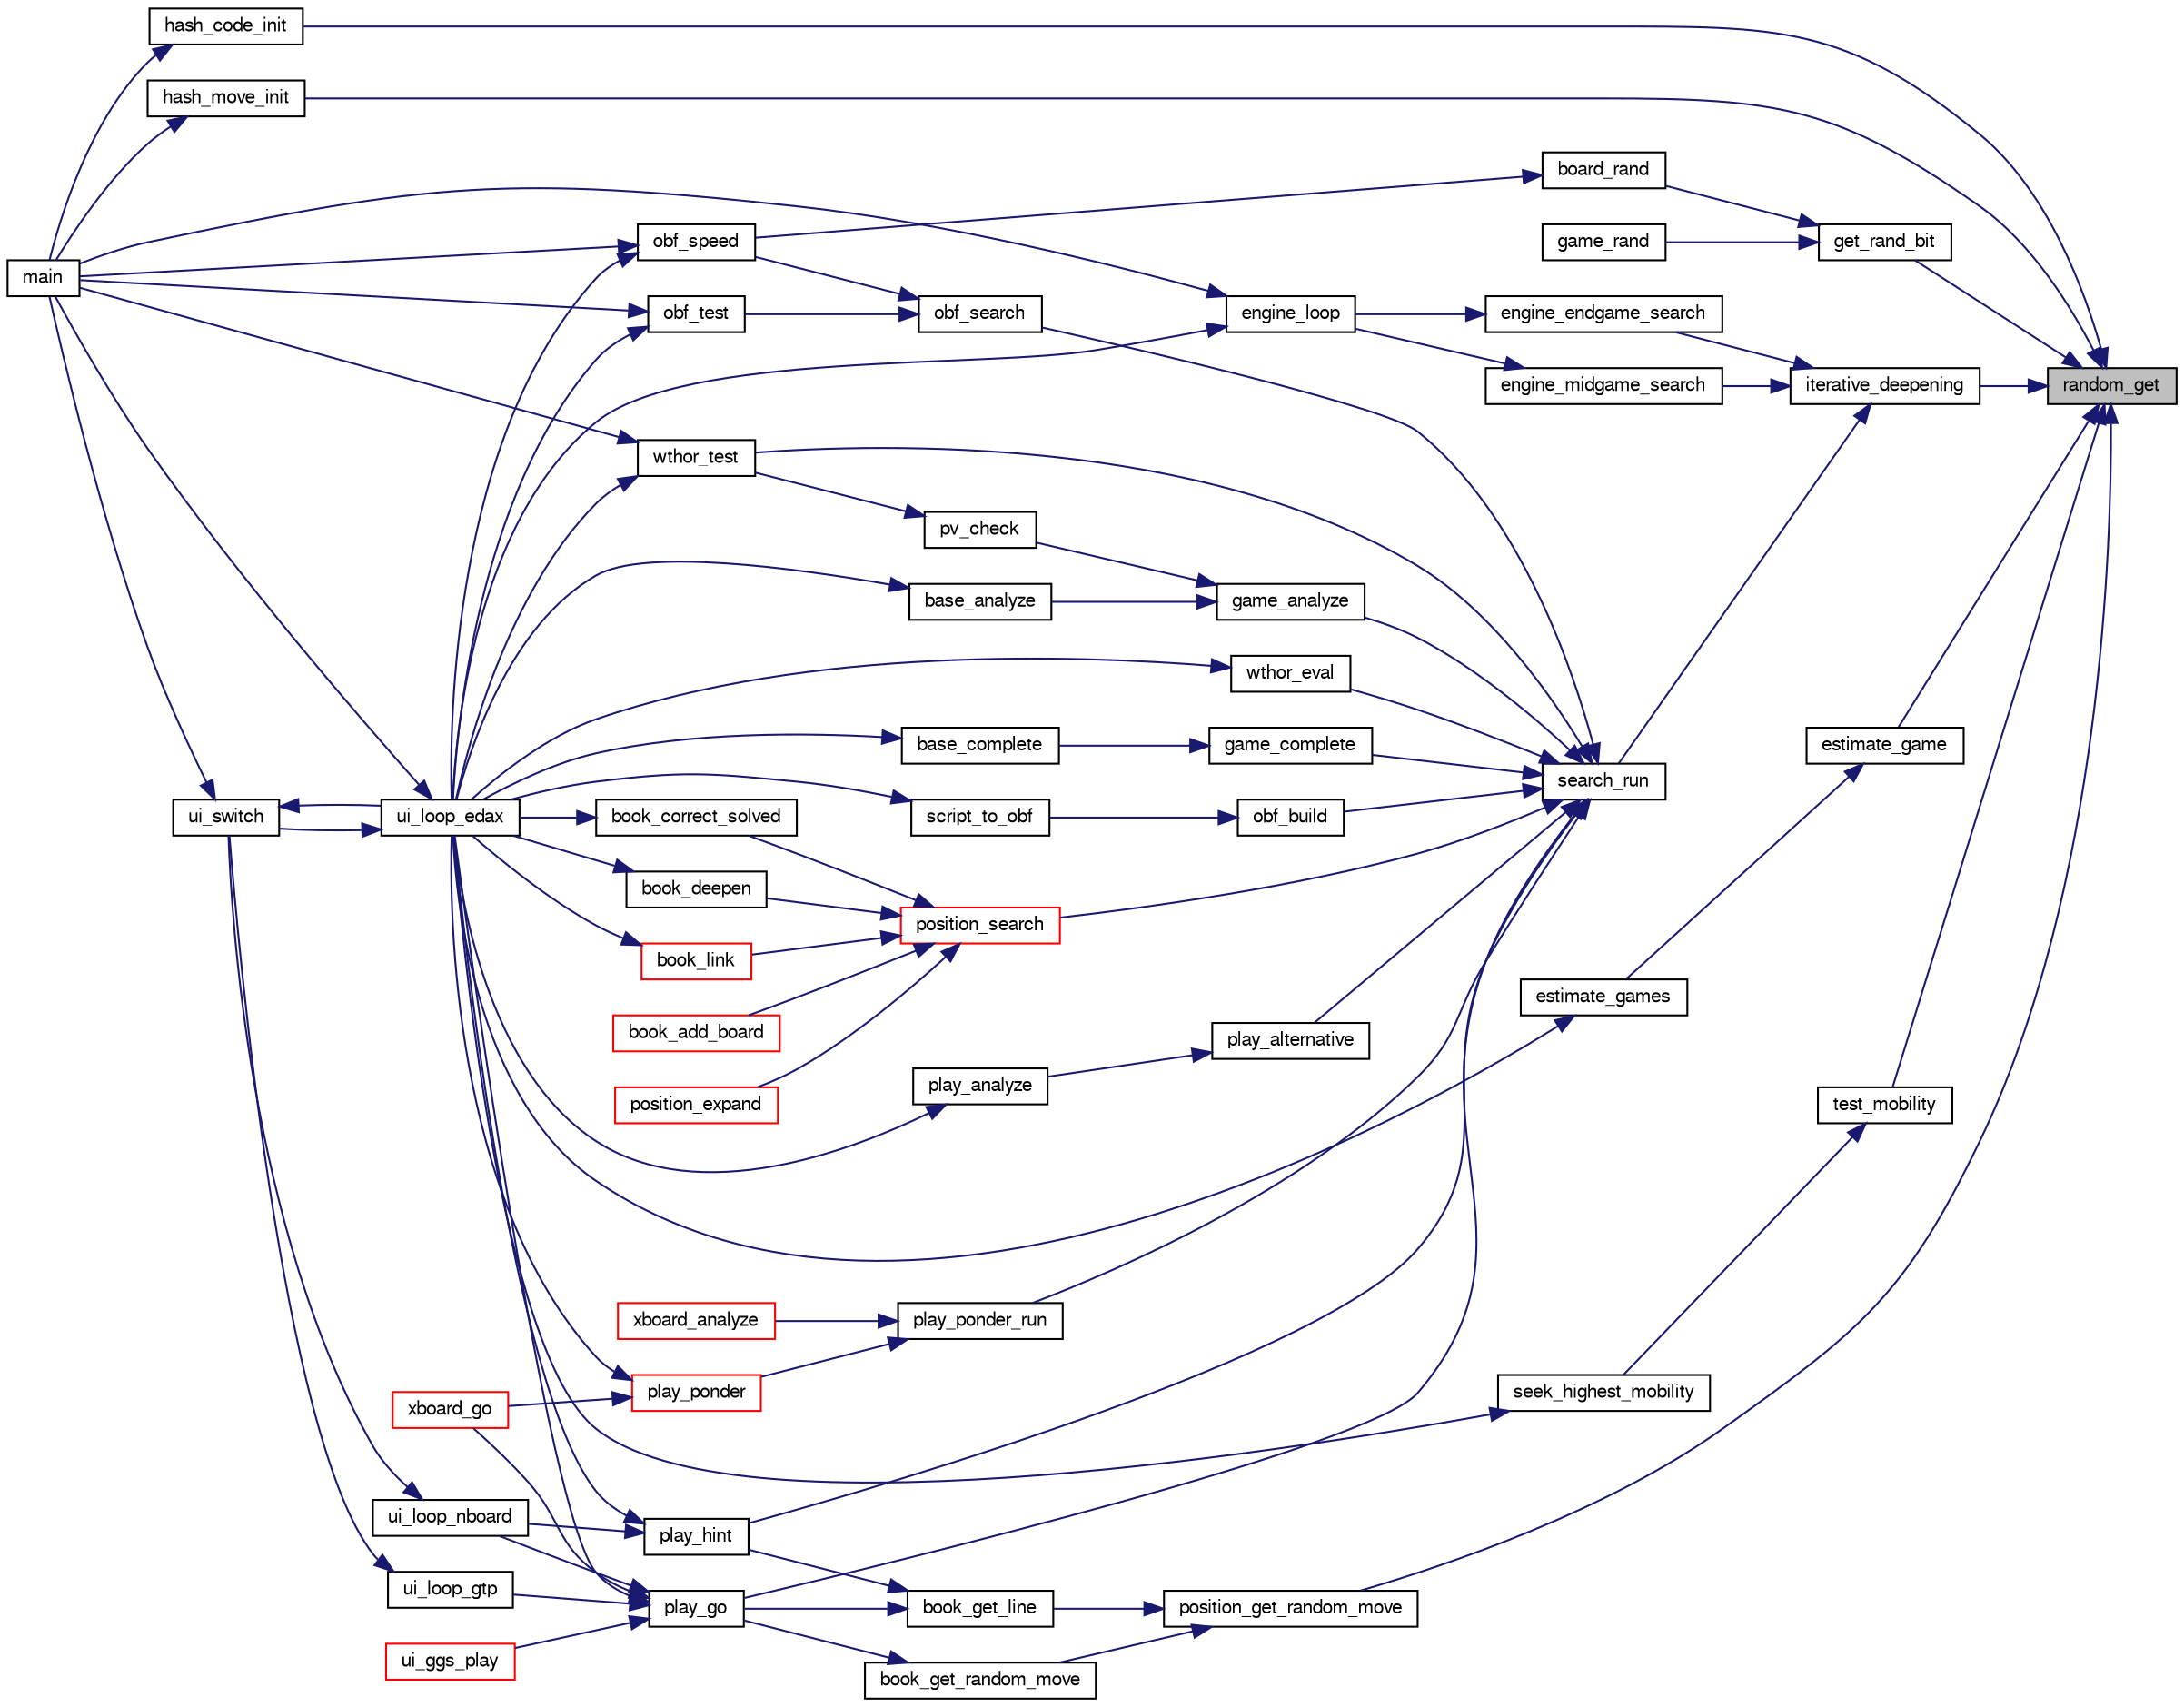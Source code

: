 digraph "random_get"
{
 // LATEX_PDF_SIZE
  bgcolor="transparent";
  edge [fontname="FreeSans",fontsize="10",labelfontname="FreeSans",labelfontsize="10"];
  node [fontname="FreeSans",fontsize="10",shape=record];
  rankdir="RL";
  Node1 [label="random_get",height=0.2,width=0.4,color="black", fillcolor="grey75", style="filled", fontcolor="black",tooltip="Pseudo-random number generator."];
  Node1 -> Node2 [dir="back",color="midnightblue",fontsize="10",style="solid",fontname="FreeSans"];
  Node2 [label="estimate_game",height=0.2,width=0.4,color="black",URL="$perft_8c.html#a47a6187e74d99b2a53f3ef9dd44da4b9",tooltip="Estimate move counts from a single game."];
  Node2 -> Node3 [dir="back",color="midnightblue",fontsize="10",style="solid",fontname="FreeSans"];
  Node3 [label="estimate_games",height=0.2,width=0.4,color="black",URL="$perft_8c.html#a3f2ab6fce8f34ae5b04583c32d4aeaf8",tooltip="Move estimate games."];
  Node3 -> Node4 [dir="back",color="midnightblue",fontsize="10",style="solid",fontname="FreeSans"];
  Node4 [label="ui_loop_edax",height=0.2,width=0.4,color="black",URL="$edax_8c.html#a2354b96c7688bae32bedb6203d672f50",tooltip="Loop event."];
  Node4 -> Node5 [dir="back",color="midnightblue",fontsize="10",style="solid",fontname="FreeSans"];
  Node5 [label="main",height=0.2,width=0.4,color="black",URL="$main_8c.html#a3c04138a5bfe5d72780bb7e82a18e627",tooltip="edax main function."];
  Node4 -> Node6 [dir="back",color="midnightblue",fontsize="10",style="solid",fontname="FreeSans"];
  Node6 [label="ui_switch",height=0.2,width=0.4,color="black",URL="$ui_8c.html#a4234d6b0fd690186ef0ec2fc2eba2d4d",tooltip="Switch between different User Interface."];
  Node6 -> Node5 [dir="back",color="midnightblue",fontsize="10",style="solid",fontname="FreeSans"];
  Node6 -> Node4 [dir="back",color="midnightblue",fontsize="10",style="solid",fontname="FreeSans"];
  Node1 -> Node7 [dir="back",color="midnightblue",fontsize="10",style="solid",fontname="FreeSans"];
  Node7 [label="get_rand_bit",height=0.2,width=0.4,color="black",URL="$bit_8c.html#a680773fc259ac83aa5080b1b5192ac80",tooltip="Get a random set bit index."];
  Node7 -> Node8 [dir="back",color="midnightblue",fontsize="10",style="solid",fontname="FreeSans"];
  Node8 [label="board_rand",height=0.2,width=0.4,color="black",URL="$board_8c.html#add184702e051a8cfce56342c49db34f4",tooltip="Get a random board by playing random moves."];
  Node8 -> Node9 [dir="back",color="midnightblue",fontsize="10",style="solid",fontname="FreeSans"];
  Node9 [label="obf_speed",height=0.2,width=0.4,color="black",URL="$obftest_8c.html#a07fd9cdb993c22a9de285e054331e4e4",tooltip="Test edax speed by running for at least 1 minutes on problems deeper and deeper."];
  Node9 -> Node5 [dir="back",color="midnightblue",fontsize="10",style="solid",fontname="FreeSans"];
  Node9 -> Node4 [dir="back",color="midnightblue",fontsize="10",style="solid",fontname="FreeSans"];
  Node7 -> Node10 [dir="back",color="midnightblue",fontsize="10",style="solid",fontname="FreeSans"];
  Node10 [label="game_rand",height=0.2,width=0.4,color="black",URL="$game_8c.html#a5aff890e47051b09a445237ea6cd8224",tooltip="Fill a game with some random moves."];
  Node1 -> Node11 [dir="back",color="midnightblue",fontsize="10",style="solid",fontname="FreeSans"];
  Node11 [label="hash_code_init",height=0.2,width=0.4,color="black",URL="$hash-lock-free_8c.html#af907e72587db645709534fcd05e6083a",tooltip="Initialize global hash code data."];
  Node11 -> Node5 [dir="back",color="midnightblue",fontsize="10",style="solid",fontname="FreeSans"];
  Node1 -> Node12 [dir="back",color="midnightblue",fontsize="10",style="solid",fontname="FreeSans"];
  Node12 [label="hash_move_init",height=0.2,width=0.4,color="black",URL="$hash-lock-free_8c.html#ac070cf03d8da10ff5e813f165cd8312d",tooltip="Initialize global hash move data."];
  Node12 -> Node5 [dir="back",color="midnightblue",fontsize="10",style="solid",fontname="FreeSans"];
  Node1 -> Node13 [dir="back",color="midnightblue",fontsize="10",style="solid",fontname="FreeSans"];
  Node13 [label="iterative_deepening",height=0.2,width=0.4,color="black",URL="$root_8c.html#a0e77250a21e5f5d70917a5356c22f5f3",tooltip="Iterative deepening."];
  Node13 -> Node14 [dir="back",color="midnightblue",fontsize="10",style="solid",fontname="FreeSans"];
  Node14 [label="engine_endgame_search",height=0.2,width=0.4,color="black",URL="$cassio_8c.html#a59118e647ced4f05560b431b30ad73b9",tooltip="Endgame search."];
  Node14 -> Node15 [dir="back",color="midnightblue",fontsize="10",style="solid",fontname="FreeSans"];
  Node15 [label="engine_loop",height=0.2,width=0.4,color="black",URL="$cassio_8c.html#a3c5b977358cdb105de103ac2c2829f01",tooltip="Loop event."];
  Node15 -> Node5 [dir="back",color="midnightblue",fontsize="10",style="solid",fontname="FreeSans"];
  Node15 -> Node4 [dir="back",color="midnightblue",fontsize="10",style="solid",fontname="FreeSans"];
  Node13 -> Node16 [dir="back",color="midnightblue",fontsize="10",style="solid",fontname="FreeSans"];
  Node16 [label="engine_midgame_search",height=0.2,width=0.4,color="black",URL="$cassio_8c.html#a71ebe2bfb187238a48c94edd82cb3024",tooltip="Midgame search."];
  Node16 -> Node15 [dir="back",color="midnightblue",fontsize="10",style="solid",fontname="FreeSans"];
  Node13 -> Node17 [dir="back",color="midnightblue",fontsize="10",style="solid",fontname="FreeSans"];
  Node17 [label="search_run",height=0.2,width=0.4,color="black",URL="$root_8c.html#ae8b727693fc7a90e504bd8abec158c84",tooltip="Search the bestmove of a given board."];
  Node17 -> Node18 [dir="back",color="midnightblue",fontsize="10",style="solid",fontname="FreeSans"];
  Node18 [label="game_analyze",height=0.2,width=0.4,color="black",URL="$game_8c.html#a17775ff0efa3d8592bed935dedb31a45",tooltip="Analyze an endgame."];
  Node18 -> Node19 [dir="back",color="midnightblue",fontsize="10",style="solid",fontname="FreeSans"];
  Node19 [label="base_analyze",height=0.2,width=0.4,color="black",URL="$base_8c.html#a130adf3915feeb8dd21edd8c715c220f",tooltip="Base analysis."];
  Node19 -> Node4 [dir="back",color="midnightblue",fontsize="10",style="solid",fontname="FreeSans"];
  Node18 -> Node20 [dir="back",color="midnightblue",fontsize="10",style="solid",fontname="FreeSans"];
  Node20 [label="pv_check",height=0.2,width=0.4,color="black",URL="$base_8c.html#ae5fd96b2c5fc0853715832158d172eb0",tooltip="Verify that a PV does not contain errors."];
  Node20 -> Node21 [dir="back",color="midnightblue",fontsize="10",style="solid",fontname="FreeSans"];
  Node21 [label="wthor_test",height=0.2,width=0.4,color="black",URL="$base_8c.html#acd4aaf9717e79148da6c763b1c022016",tooltip="Test Search with a wthor base."];
  Node21 -> Node5 [dir="back",color="midnightblue",fontsize="10",style="solid",fontname="FreeSans"];
  Node21 -> Node4 [dir="back",color="midnightblue",fontsize="10",style="solid",fontname="FreeSans"];
  Node17 -> Node22 [dir="back",color="midnightblue",fontsize="10",style="solid",fontname="FreeSans"];
  Node22 [label="game_complete",height=0.2,width=0.4,color="black",URL="$game_8c.html#a2478745958cb21430866a4ea503274df",tooltip="Terminate an unfinished game."];
  Node22 -> Node23 [dir="back",color="midnightblue",fontsize="10",style="solid",fontname="FreeSans"];
  Node23 [label="base_complete",height=0.2,width=0.4,color="black",URL="$base_8c.html#a2aaa6c7fc6111edcd85b623bcd217180",tooltip="Base analysis."];
  Node23 -> Node4 [dir="back",color="midnightblue",fontsize="10",style="solid",fontname="FreeSans"];
  Node17 -> Node24 [dir="back",color="midnightblue",fontsize="10",style="solid",fontname="FreeSans"];
  Node24 [label="obf_build",height=0.2,width=0.4,color="black",URL="$obftest_8c.html#a6ed0f135c4cf4021e18eb1a965a72bfa",tooltip="Build an OBF structure."];
  Node24 -> Node25 [dir="back",color="midnightblue",fontsize="10",style="solid",fontname="FreeSans"];
  Node25 [label="script_to_obf",height=0.2,width=0.4,color="black",URL="$obftest_8c.html#ad1bc6f7d32d2b1775f5e91f2d2e0f8b8",tooltip="Build an OBF file from a Script file."];
  Node25 -> Node4 [dir="back",color="midnightblue",fontsize="10",style="solid",fontname="FreeSans"];
  Node17 -> Node26 [dir="back",color="midnightblue",fontsize="10",style="solid",fontname="FreeSans"];
  Node26 [label="obf_search",height=0.2,width=0.4,color="black",URL="$obftest_8c.html#ab9783a5ca8dc9d2b69ed9ae61945bbfb",tooltip="Analyze an OBF structure."];
  Node26 -> Node9 [dir="back",color="midnightblue",fontsize="10",style="solid",fontname="FreeSans"];
  Node26 -> Node27 [dir="back",color="midnightblue",fontsize="10",style="solid",fontname="FreeSans"];
  Node27 [label="obf_test",height=0.2,width=0.4,color="black",URL="$obftest_8c.html#af8974909ba686b74a0620bdcc7ef5f81",tooltip="Test an OBF file."];
  Node27 -> Node5 [dir="back",color="midnightblue",fontsize="10",style="solid",fontname="FreeSans"];
  Node27 -> Node4 [dir="back",color="midnightblue",fontsize="10",style="solid",fontname="FreeSans"];
  Node17 -> Node28 [dir="back",color="midnightblue",fontsize="10",style="solid",fontname="FreeSans"];
  Node28 [label="play_alternative",height=0.2,width=0.4,color="black",URL="$play_8c.html#ab220e1e3acf69015cd2e2b32abbdbaae",tooltip="Seek for the best alternative move."];
  Node28 -> Node29 [dir="back",color="midnightblue",fontsize="10",style="solid",fontname="FreeSans"];
  Node29 [label="play_analyze",height=0.2,width=0.4,color="black",URL="$play_8c.html#a32624a895b8cf4ec475a8de0ee5df3a1",tooltip="Analyze a played game."];
  Node29 -> Node4 [dir="back",color="midnightblue",fontsize="10",style="solid",fontname="FreeSans"];
  Node17 -> Node30 [dir="back",color="midnightblue",fontsize="10",style="solid",fontname="FreeSans"];
  Node30 [label="play_go",height=0.2,width=0.4,color="black",URL="$play_8c.html#aeba64a0b6660a04cff93da447da3f746",tooltip="Start thinking."];
  Node30 -> Node31 [dir="back",color="midnightblue",fontsize="10",style="solid",fontname="FreeSans"];
  Node31 [label="ui_ggs_play",height=0.2,width=0.4,color="red",URL="$ggs_8c.html#a55704d516945d0fc38a4aae02fca1bfe",tooltip="ui_ggs_play"];
  Node30 -> Node4 [dir="back",color="midnightblue",fontsize="10",style="solid",fontname="FreeSans"];
  Node30 -> Node35 [dir="back",color="midnightblue",fontsize="10",style="solid",fontname="FreeSans"];
  Node35 [label="ui_loop_gtp",height=0.2,width=0.4,color="black",URL="$gtp_8c.html#aa036470059be60da73acd63418093e1e",tooltip="Loop event."];
  Node35 -> Node6 [dir="back",color="midnightblue",fontsize="10",style="solid",fontname="FreeSans"];
  Node30 -> Node36 [dir="back",color="midnightblue",fontsize="10",style="solid",fontname="FreeSans"];
  Node36 [label="ui_loop_nboard",height=0.2,width=0.4,color="black",URL="$nboard_8c.html#a13ec69450a157e8cbf526b11d1a27be6",tooltip="Loop event."];
  Node36 -> Node6 [dir="back",color="midnightblue",fontsize="10",style="solid",fontname="FreeSans"];
  Node30 -> Node37 [dir="back",color="midnightblue",fontsize="10",style="solid",fontname="FreeSans"];
  Node37 [label="xboard_go",height=0.2,width=0.4,color="red",URL="$xboard_8c.html#ac3cbe43d38c75f78ef60f463f91bf3fe",tooltip=" "];
  Node17 -> Node40 [dir="back",color="midnightblue",fontsize="10",style="solid",fontname="FreeSans"];
  Node40 [label="play_hint",height=0.2,width=0.4,color="black",URL="$play_8c.html#a331a1824215c3c7be0241fe0e2d4da57",tooltip="Start thinking."];
  Node40 -> Node4 [dir="back",color="midnightblue",fontsize="10",style="solid",fontname="FreeSans"];
  Node40 -> Node36 [dir="back",color="midnightblue",fontsize="10",style="solid",fontname="FreeSans"];
  Node17 -> Node41 [dir="back",color="midnightblue",fontsize="10",style="solid",fontname="FreeSans"];
  Node41 [label="play_ponder_run",height=0.2,width=0.4,color="black",URL="$play_8c.html#a6a826d8e8634b46e269daeed05de785c",tooltip="do ponderation."];
  Node41 -> Node42 [dir="back",color="midnightblue",fontsize="10",style="solid",fontname="FreeSans"];
  Node42 [label="play_ponder",height=0.2,width=0.4,color="red",URL="$play_8c.html#a391455b9715193a13afe7d863734893f",tooltip="Ponder."];
  Node42 -> Node4 [dir="back",color="midnightblue",fontsize="10",style="solid",fontname="FreeSans"];
  Node42 -> Node37 [dir="back",color="midnightblue",fontsize="10",style="solid",fontname="FreeSans"];
  Node41 -> Node44 [dir="back",color="midnightblue",fontsize="10",style="solid",fontname="FreeSans"];
  Node44 [label="xboard_analyze",height=0.2,width=0.4,color="red",URL="$xboard_8c.html#a213bcf9938dc33b50c60576920dbecda",tooltip="Analyze."];
  Node17 -> Node45 [dir="back",color="midnightblue",fontsize="10",style="solid",fontname="FreeSans"];
  Node45 [label="position_search",height=0.2,width=0.4,color="red",URL="$book_8c.html#ad3b2686173649c214c8349e5e3da0aca",tooltip="Evaluate a position."];
  Node45 -> Node46 [dir="back",color="midnightblue",fontsize="10",style="solid",fontname="FreeSans"];
  Node46 [label="book_add_board",height=0.2,width=0.4,color="red",URL="$book_8c.html#a429dbc3a206062b05e0e9da5f6fd8452",tooltip="Add a position."];
  Node45 -> Node60 [dir="back",color="midnightblue",fontsize="10",style="solid",fontname="FreeSans"];
  Node60 [label="book_correct_solved",height=0.2,width=0.4,color="black",URL="$book_8c.html#a5d47bbd4e02ae5c77348337d33a5a5d1",tooltip="Correct wrong solved score in the book."];
  Node60 -> Node4 [dir="back",color="midnightblue",fontsize="10",style="solid",fontname="FreeSans"];
  Node45 -> Node61 [dir="back",color="midnightblue",fontsize="10",style="solid",fontname="FreeSans"];
  Node61 [label="book_deepen",height=0.2,width=0.4,color="black",URL="$book_8c.html#a3421ecf81896bfc86ffc3ebe851699c8",tooltip="Deepen a book."];
  Node61 -> Node4 [dir="back",color="midnightblue",fontsize="10",style="solid",fontname="FreeSans"];
  Node45 -> Node62 [dir="back",color="midnightblue",fontsize="10",style="solid",fontname="FreeSans"];
  Node62 [label="book_link",height=0.2,width=0.4,color="red",URL="$book_8c.html#aa6ed7f52fa850a997e7d4290bfbc5675",tooltip="Link a book."];
  Node62 -> Node4 [dir="back",color="midnightblue",fontsize="10",style="solid",fontname="FreeSans"];
  Node45 -> Node63 [dir="back",color="midnightblue",fontsize="10",style="solid",fontname="FreeSans"];
  Node63 [label="position_expand",height=0.2,width=0.4,color="red",URL="$book_8c.html#a3d3386302ce5a1f050ca860bcf8c2ce6",tooltip="Expand a position."];
  Node17 -> Node70 [dir="back",color="midnightblue",fontsize="10",style="solid",fontname="FreeSans"];
  Node70 [label="wthor_eval",height=0.2,width=0.4,color="black",URL="$base_8c.html#a86b72b1d7f3ee47ec62cbb618546ec70",tooltip="Test Eval with a wthor base."];
  Node70 -> Node4 [dir="back",color="midnightblue",fontsize="10",style="solid",fontname="FreeSans"];
  Node17 -> Node21 [dir="back",color="midnightblue",fontsize="10",style="solid",fontname="FreeSans"];
  Node1 -> Node71 [dir="back",color="midnightblue",fontsize="10",style="solid",fontname="FreeSans"];
  Node71 [label="position_get_random_move",height=0.2,width=0.4,color="black",URL="$book_8c.html#a51c109a522403edef219cc3a08b26b3e",tooltip="Chose a move at random from the position."];
  Node71 -> Node72 [dir="back",color="midnightblue",fontsize="10",style="solid",fontname="FreeSans"];
  Node72 [label="book_get_line",height=0.2,width=0.4,color="black",URL="$book_8c.html#a5c4b33003cbd770b19d394d4f6dd6a4f",tooltip="Get a variation from the book."];
  Node72 -> Node30 [dir="back",color="midnightblue",fontsize="10",style="solid",fontname="FreeSans"];
  Node72 -> Node40 [dir="back",color="midnightblue",fontsize="10",style="solid",fontname="FreeSans"];
  Node71 -> Node73 [dir="back",color="midnightblue",fontsize="10",style="solid",fontname="FreeSans"];
  Node73 [label="book_get_random_move",height=0.2,width=0.4,color="black",URL="$book_8c.html#a71ddeb4c807f9833f5e8507ba9dab350",tooltip="Get a move at random from the opening book."];
  Node73 -> Node30 [dir="back",color="midnightblue",fontsize="10",style="solid",fontname="FreeSans"];
  Node1 -> Node74 [dir="back",color="midnightblue",fontsize="10",style="solid",fontname="FreeSans"];
  Node74 [label="test_mobility",height=0.2,width=0.4,color="black",URL="$perft_8c.html#ae7b1869bd17da35bc80e06b77687f8af",tooltip="Estimate move counts from a single game."];
  Node74 -> Node75 [dir="back",color="midnightblue",fontsize="10",style="solid",fontname="FreeSans"];
  Node75 [label="seek_highest_mobility",height=0.2,width=0.4,color="black",URL="$perft_8c.html#a877fa5c05b52d3cc5094c5ae5fda9923",tooltip="Move estimate games."];
  Node75 -> Node4 [dir="back",color="midnightblue",fontsize="10",style="solid",fontname="FreeSans"];
}
